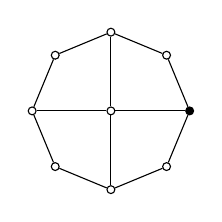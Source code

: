 \begin{tikzpicture}[scale=2.5]
	\tikzstyle{vertex}=[circle,draw=black,minimum size=1mm,inner sep=1pt]

	\node [vertex] (9)									{};
	\node [vertex] (1) [right of=9,fill=black]			{};
	\node [vertex] (2) [above right of=9]				{};
	\node [vertex] (3) [above of=9]						{};
	\node [vertex] (4) [above left of=9]				{};
	\node [vertex] (5) [left of=9]						{};
	\node [vertex] (6) [below left of=9]				{};
	\node [vertex] (7) [below of=9]						{};
	\node [vertex] (8) [below right of=9]				{};

		\path	(1)	edge (2)	edge (9)
		(2)	edge (3)
		(3)	edge (4)	edge (9)
		(4)	edge (5)
		(5)	edge (6)	edge (9)
		(6)	edge (7)
	(7)	edge (8)	edge (9)
		(8)	edge (1);
\end{tikzpicture}

